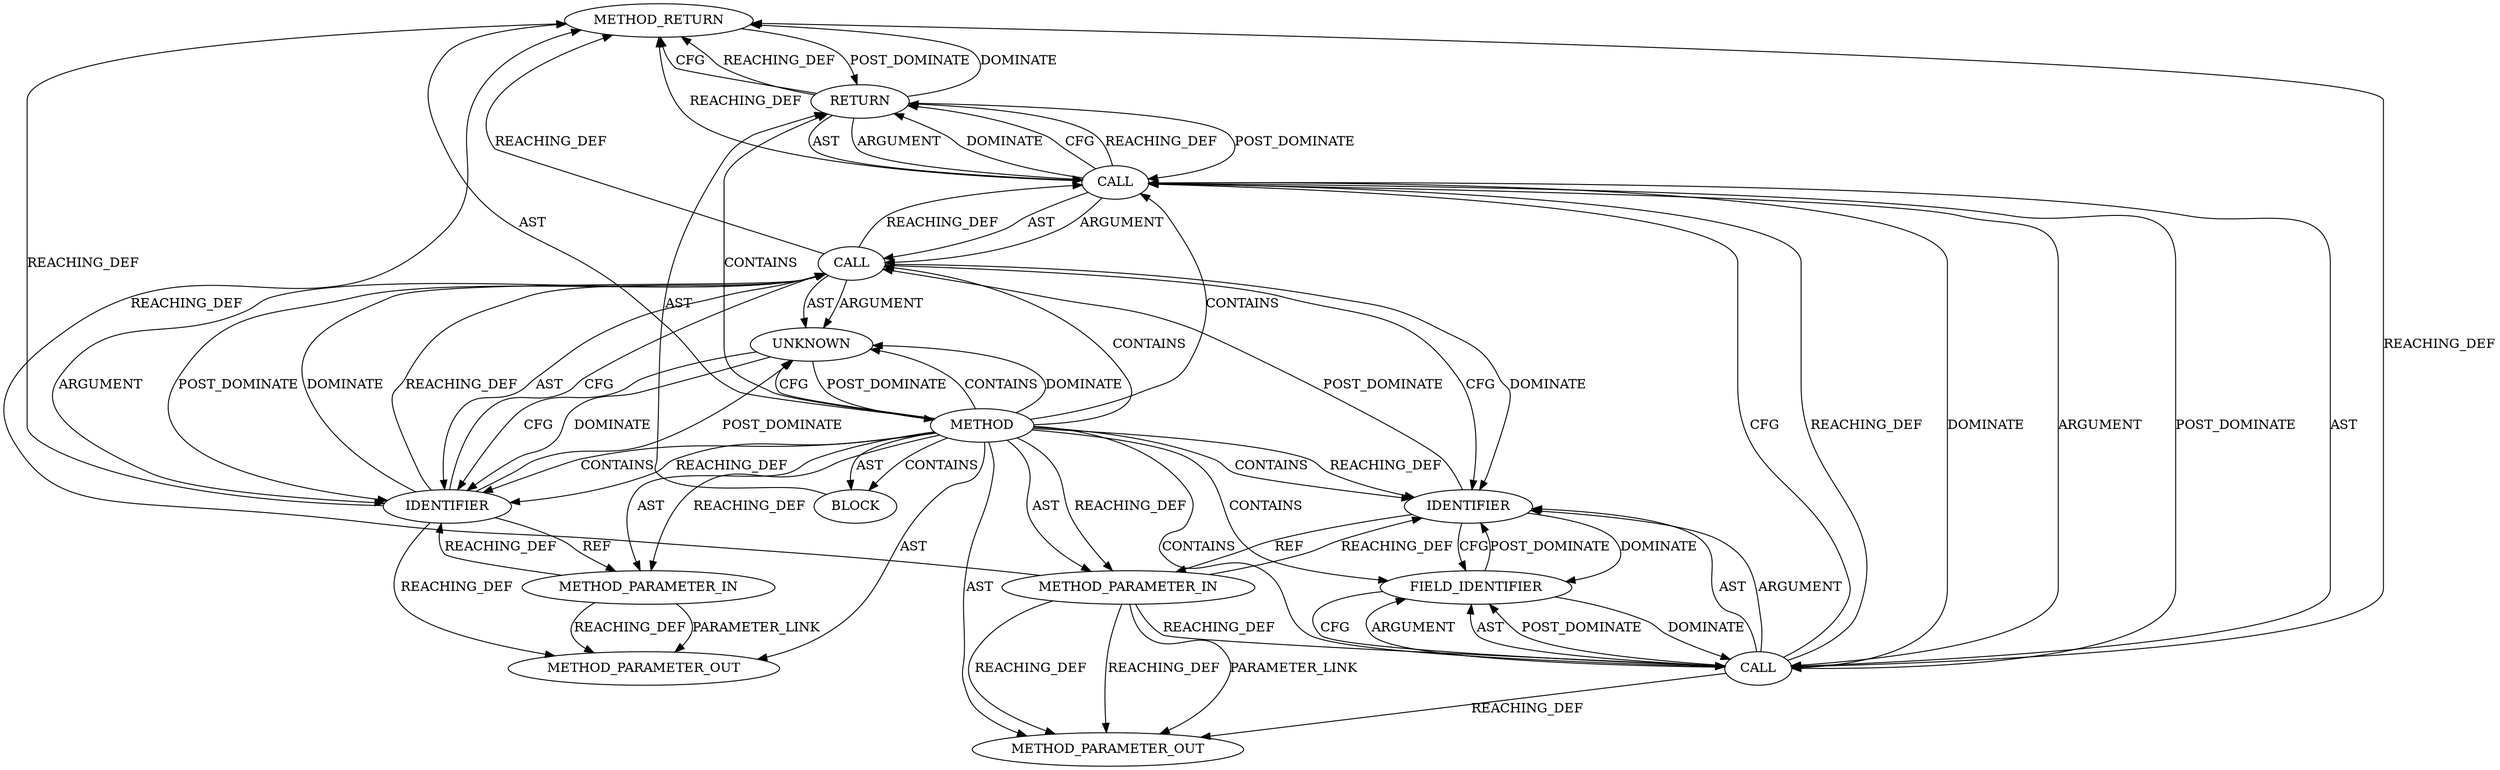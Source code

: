 digraph {
  127 [label=METHOD_RETURN ORDER=4 CODE="RET" COLUMN_NUMBER=1 LINE_NUMBER=100 TYPE_FULL_NAME="char*" EVALUATION_STRATEGY="BY_VALUE"]
  126 [label=FIELD_IDENTIFIER ORDER=2 ARGUMENT_INDEX=2 CODE="rec_seq_offset" COLUMN_NUMBER=31 LINE_NUMBER=103 CANONICAL_NAME="rec_seq_offset"]
  124 [label=CALL ORDER=2 ARGUMENT_INDEX=2 CODE="cipher_desc->rec_seq_offset" COLUMN_NUMBER=31 METHOD_FULL_NAME="<operator>.indirectFieldAccess" LINE_NUMBER=103 TYPE_FULL_NAME="<empty>" DISPATCH_TYPE="STATIC_DISPATCH" SIGNATURE="" NAME="<operator>.indirectFieldAccess"]
  115 [label=METHOD COLUMN_NUMBER=1 LINE_NUMBER=100 COLUMN_NUMBER_END=1 IS_EXTERNAL=false SIGNATURE="char* crypto_info_rec_seq (tls_crypto_info*,tls_cipher_desc*)" NAME="crypto_info_rec_seq" AST_PARENT_TYPE="TYPE_DECL" AST_PARENT_FULL_NAME="tls.h:<global>" ORDER=9 CODE="static inline char *crypto_info_rec_seq(struct tls_crypto_info *crypto_info,
					const struct tls_cipher_desc *cipher_desc)
{
	return (char *)crypto_info + cipher_desc->rec_seq_offset;
}" FULL_NAME="crypto_info_rec_seq" LINE_NUMBER_END=104 FILENAME="tls.h"]
  122 [label=UNKNOWN ORDER=1 PARSER_TYPE_NAME="CASTTypeId" ARGUMENT_INDEX=1 CODE="char *" COLUMN_NUMBER=10 LINE_NUMBER=103 TYPE_FULL_NAME="<empty>" CONTAINED_REF="<empty>"]
  21154 [label=METHOD_PARAMETER_OUT ORDER=1 CODE="struct tls_crypto_info *crypto_info" IS_VARIADIC=false COLUMN_NUMBER=41 LINE_NUMBER=100 TYPE_FULL_NAME="tls_crypto_info*" EVALUATION_STRATEGY="BY_VALUE" INDEX=1 NAME="crypto_info"]
  121 [label=CALL ORDER=1 ARGUMENT_INDEX=1 CODE="(char *)crypto_info" COLUMN_NUMBER=9 METHOD_FULL_NAME="<operator>.cast" LINE_NUMBER=103 TYPE_FULL_NAME="<empty>" DISPATCH_TYPE="STATIC_DISPATCH" SIGNATURE="" NAME="<operator>.cast"]
  117 [label=METHOD_PARAMETER_IN ORDER=2 CODE="const struct tls_cipher_desc *cipher_desc" IS_VARIADIC=false COLUMN_NUMBER=6 LINE_NUMBER=101 TYPE_FULL_NAME="tls_cipher_desc*" EVALUATION_STRATEGY="BY_VALUE" INDEX=2 NAME="cipher_desc"]
  116 [label=METHOD_PARAMETER_IN ORDER=1 CODE="struct tls_crypto_info *crypto_info" IS_VARIADIC=false COLUMN_NUMBER=41 LINE_NUMBER=100 TYPE_FULL_NAME="tls_crypto_info*" EVALUATION_STRATEGY="BY_VALUE" INDEX=1 NAME="crypto_info"]
  118 [label=BLOCK ORDER=3 ARGUMENT_INDEX=-1 CODE="{
	return (char *)crypto_info + cipher_desc->rec_seq_offset;
}" COLUMN_NUMBER=1 LINE_NUMBER=102 TYPE_FULL_NAME="void"]
  21155 [label=METHOD_PARAMETER_OUT ORDER=2 CODE="const struct tls_cipher_desc *cipher_desc" IS_VARIADIC=false COLUMN_NUMBER=6 LINE_NUMBER=101 TYPE_FULL_NAME="tls_cipher_desc*" EVALUATION_STRATEGY="BY_VALUE" INDEX=2 NAME="cipher_desc"]
  123 [label=IDENTIFIER ORDER=2 ARGUMENT_INDEX=2 CODE="crypto_info" COLUMN_NUMBER=17 LINE_NUMBER=103 TYPE_FULL_NAME="tls_crypto_info*" NAME="crypto_info"]
  119 [label=RETURN ORDER=1 ARGUMENT_INDEX=-1 CODE="return (char *)crypto_info + cipher_desc->rec_seq_offset;" COLUMN_NUMBER=2 LINE_NUMBER=103]
  125 [label=IDENTIFIER ORDER=1 ARGUMENT_INDEX=1 CODE="cipher_desc" COLUMN_NUMBER=31 LINE_NUMBER=103 TYPE_FULL_NAME="tls_cipher_desc*" NAME="cipher_desc"]
  120 [label=CALL ORDER=1 ARGUMENT_INDEX=-1 CODE="(char *)crypto_info + cipher_desc->rec_seq_offset" COLUMN_NUMBER=9 METHOD_FULL_NAME="<operator>.addition" LINE_NUMBER=103 TYPE_FULL_NAME="<empty>" DISPATCH_TYPE="STATIC_DISPATCH" SIGNATURE="" NAME="<operator>.addition"]
  123 -> 121 [label=DOMINATE ]
  117 -> 127 [label=REACHING_DEF VARIABLE="cipher_desc"]
  115 -> 125 [label=CONTAINS ]
  115 -> 116 [label=AST ]
  116 -> 21154 [label=PARAMETER_LINK ]
  120 -> 119 [label=DOMINATE ]
  123 -> 116 [label=REF ]
  124 -> 21155 [label=REACHING_DEF VARIABLE="cipher_desc->rec_seq_offset"]
  120 -> 121 [label=ARGUMENT ]
  121 -> 123 [label=ARGUMENT ]
  119 -> 120 [label=POST_DOMINATE ]
  115 -> 117 [label=REACHING_DEF VARIABLE=""]
  120 -> 124 [label=AST ]
  119 -> 120 [label=AST ]
  123 -> 122 [label=POST_DOMINATE ]
  124 -> 120 [label=CFG ]
  126 -> 124 [label=DOMINATE ]
  124 -> 120 [label=REACHING_DEF VARIABLE="cipher_desc->rec_seq_offset"]
  125 -> 117 [label=REF ]
  125 -> 126 [label=CFG ]
  115 -> 124 [label=CONTAINS ]
  120 -> 124 [label=ARGUMENT ]
  116 -> 123 [label=REACHING_DEF VARIABLE="crypto_info"]
  120 -> 127 [label=REACHING_DEF VARIABLE="(char *)crypto_info + cipher_desc->rec_seq_offset"]
  115 -> 122 [label=CONTAINS ]
  120 -> 119 [label=CFG ]
  117 -> 21155 [label=PARAMETER_LINK ]
  121 -> 125 [label=CFG ]
  121 -> 123 [label=POST_DOMINATE ]
  121 -> 125 [label=DOMINATE ]
  126 -> 124 [label=CFG ]
  123 -> 121 [label=REACHING_DEF VARIABLE="crypto_info"]
  121 -> 122 [label=AST ]
  115 -> 121 [label=CONTAINS ]
  124 -> 126 [label=ARGUMENT ]
  124 -> 127 [label=REACHING_DEF VARIABLE="cipher_desc->rec_seq_offset"]
  115 -> 122 [label=DOMINATE ]
  127 -> 119 [label=POST_DOMINATE ]
  121 -> 127 [label=REACHING_DEF VARIABLE="(char *)crypto_info"]
  123 -> 121 [label=CFG ]
  126 -> 125 [label=POST_DOMINATE ]
  121 -> 122 [label=ARGUMENT ]
  116 -> 21154 [label=REACHING_DEF VARIABLE="crypto_info"]
  120 -> 119 [label=REACHING_DEF VARIABLE="(char *)crypto_info + cipher_desc->rec_seq_offset"]
  115 -> 122 [label=CFG ]
  124 -> 120 [label=DOMINATE ]
  122 -> 123 [label=CFG ]
  115 -> 125 [label=REACHING_DEF VARIABLE=""]
  119 -> 120 [label=ARGUMENT ]
  115 -> 126 [label=CONTAINS ]
  123 -> 127 [label=REACHING_DEF VARIABLE="crypto_info"]
  124 -> 126 [label=AST ]
  115 -> 116 [label=REACHING_DEF VARIABLE=""]
  118 -> 119 [label=AST ]
  115 -> 120 [label=CONTAINS ]
  123 -> 21154 [label=REACHING_DEF VARIABLE="crypto_info"]
  115 -> 119 [label=CONTAINS ]
  124 -> 125 [label=AST ]
  120 -> 124 [label=POST_DOMINATE ]
  120 -> 121 [label=AST ]
  125 -> 121 [label=POST_DOMINATE ]
  119 -> 127 [label=DOMINATE ]
  115 -> 118 [label=AST ]
  117 -> 124 [label=REACHING_DEF VARIABLE="cipher_desc"]
  122 -> 123 [label=DOMINATE ]
  124 -> 125 [label=ARGUMENT ]
  125 -> 126 [label=DOMINATE ]
  121 -> 123 [label=AST ]
  124 -> 126 [label=POST_DOMINATE ]
  115 -> 123 [label=CONTAINS ]
  122 -> 115 [label=POST_DOMINATE ]
  115 -> 21155 [label=AST ]
  115 -> 117 [label=AST ]
  119 -> 127 [label=CFG ]
  115 -> 21154 [label=AST ]
  121 -> 120 [label=REACHING_DEF VARIABLE="(char *)crypto_info"]
  115 -> 127 [label=AST ]
  115 -> 123 [label=REACHING_DEF VARIABLE=""]
  119 -> 127 [label=REACHING_DEF VARIABLE="<RET>"]
  117 -> 125 [label=REACHING_DEF VARIABLE="cipher_desc"]
  115 -> 118 [label=CONTAINS ]
  117 -> 21155 [label=REACHING_DEF VARIABLE="cipher_desc"]
  117 -> 21155 [label=REACHING_DEF VARIABLE="cipher_desc"]
}
